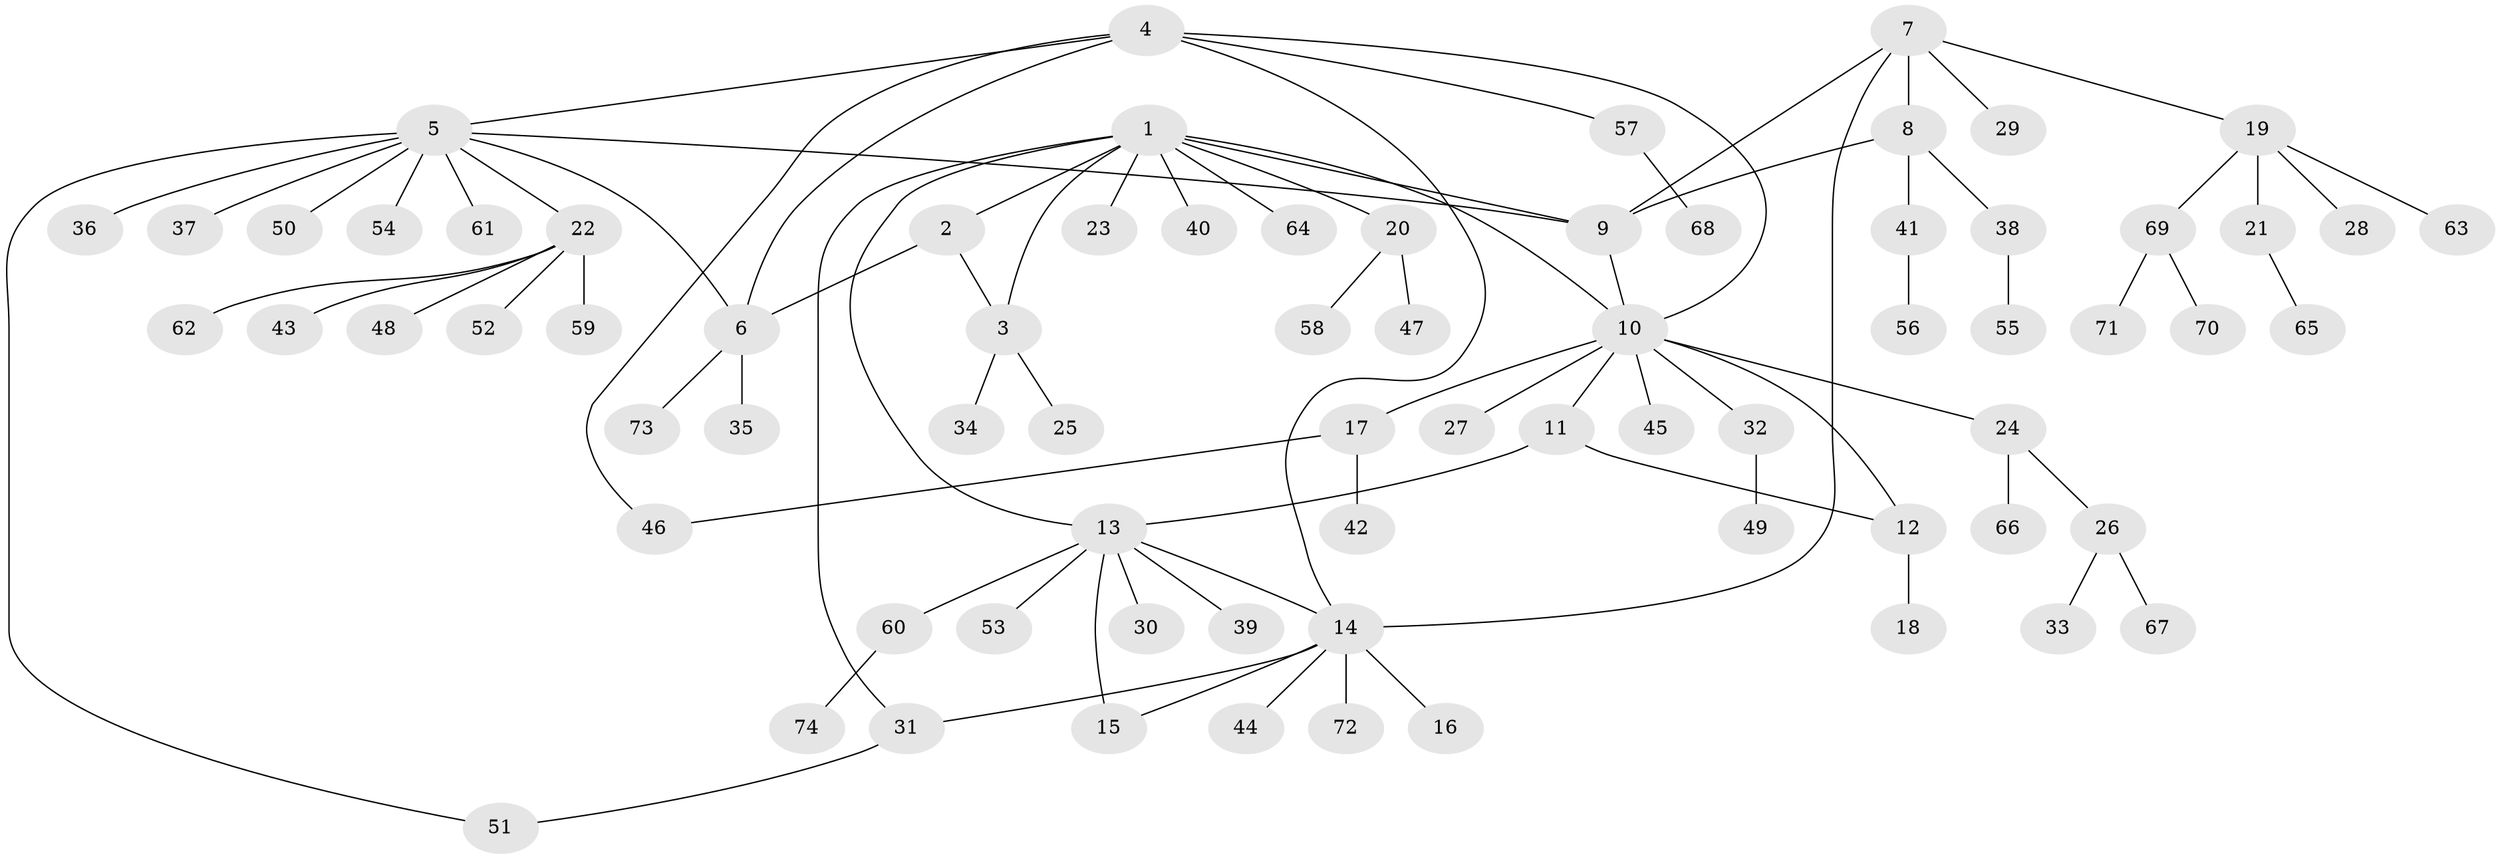 // coarse degree distribution, {11: 0.03571428571428571, 3: 0.10714285714285714, 12: 0.017857142857142856, 14: 0.017857142857142856, 4: 0.017857142857142856, 7: 0.017857142857142856, 6: 0.017857142857142856, 8: 0.017857142857142856, 2: 0.05357142857142857, 1: 0.6964285714285714}
// Generated by graph-tools (version 1.1) at 2025/52/02/27/25 19:52:17]
// undirected, 74 vertices, 87 edges
graph export_dot {
graph [start="1"]
  node [color=gray90,style=filled];
  1;
  2;
  3;
  4;
  5;
  6;
  7;
  8;
  9;
  10;
  11;
  12;
  13;
  14;
  15;
  16;
  17;
  18;
  19;
  20;
  21;
  22;
  23;
  24;
  25;
  26;
  27;
  28;
  29;
  30;
  31;
  32;
  33;
  34;
  35;
  36;
  37;
  38;
  39;
  40;
  41;
  42;
  43;
  44;
  45;
  46;
  47;
  48;
  49;
  50;
  51;
  52;
  53;
  54;
  55;
  56;
  57;
  58;
  59;
  60;
  61;
  62;
  63;
  64;
  65;
  66;
  67;
  68;
  69;
  70;
  71;
  72;
  73;
  74;
  1 -- 2;
  1 -- 3;
  1 -- 9;
  1 -- 10;
  1 -- 13;
  1 -- 20;
  1 -- 23;
  1 -- 31;
  1 -- 40;
  1 -- 64;
  2 -- 3;
  2 -- 6;
  3 -- 25;
  3 -- 34;
  4 -- 5;
  4 -- 6;
  4 -- 10;
  4 -- 14;
  4 -- 46;
  4 -- 57;
  5 -- 6;
  5 -- 9;
  5 -- 22;
  5 -- 36;
  5 -- 37;
  5 -- 50;
  5 -- 51;
  5 -- 54;
  5 -- 61;
  6 -- 35;
  6 -- 73;
  7 -- 8;
  7 -- 9;
  7 -- 14;
  7 -- 19;
  7 -- 29;
  8 -- 9;
  8 -- 38;
  8 -- 41;
  9 -- 10;
  10 -- 11;
  10 -- 12;
  10 -- 17;
  10 -- 24;
  10 -- 27;
  10 -- 32;
  10 -- 45;
  11 -- 12;
  11 -- 13;
  12 -- 18;
  13 -- 14;
  13 -- 15;
  13 -- 30;
  13 -- 39;
  13 -- 53;
  13 -- 60;
  14 -- 15;
  14 -- 16;
  14 -- 31;
  14 -- 44;
  14 -- 72;
  17 -- 42;
  17 -- 46;
  19 -- 21;
  19 -- 28;
  19 -- 63;
  19 -- 69;
  20 -- 47;
  20 -- 58;
  21 -- 65;
  22 -- 43;
  22 -- 48;
  22 -- 52;
  22 -- 59;
  22 -- 62;
  24 -- 26;
  24 -- 66;
  26 -- 33;
  26 -- 67;
  31 -- 51;
  32 -- 49;
  38 -- 55;
  41 -- 56;
  57 -- 68;
  60 -- 74;
  69 -- 70;
  69 -- 71;
}
